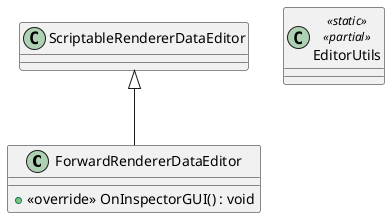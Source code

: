 @startuml
class ForwardRendererDataEditor {
    + <<override>> OnInspectorGUI() : void
}
class EditorUtils <<static>> <<partial>> {
}
ScriptableRendererDataEditor <|-- ForwardRendererDataEditor
@enduml
